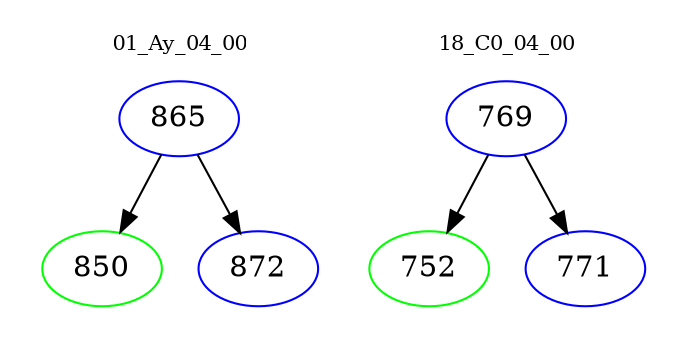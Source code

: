digraph{
subgraph cluster_0 {
color = white
label = "01_Ay_04_00";
fontsize=10;
T0_865 [label="865", color="blue"]
T0_865 -> T0_850 [color="black"]
T0_850 [label="850", color="green"]
T0_865 -> T0_872 [color="black"]
T0_872 [label="872", color="blue"]
}
subgraph cluster_1 {
color = white
label = "18_C0_04_00";
fontsize=10;
T1_769 [label="769", color="blue"]
T1_769 -> T1_752 [color="black"]
T1_752 [label="752", color="green"]
T1_769 -> T1_771 [color="black"]
T1_771 [label="771", color="blue"]
}
}
